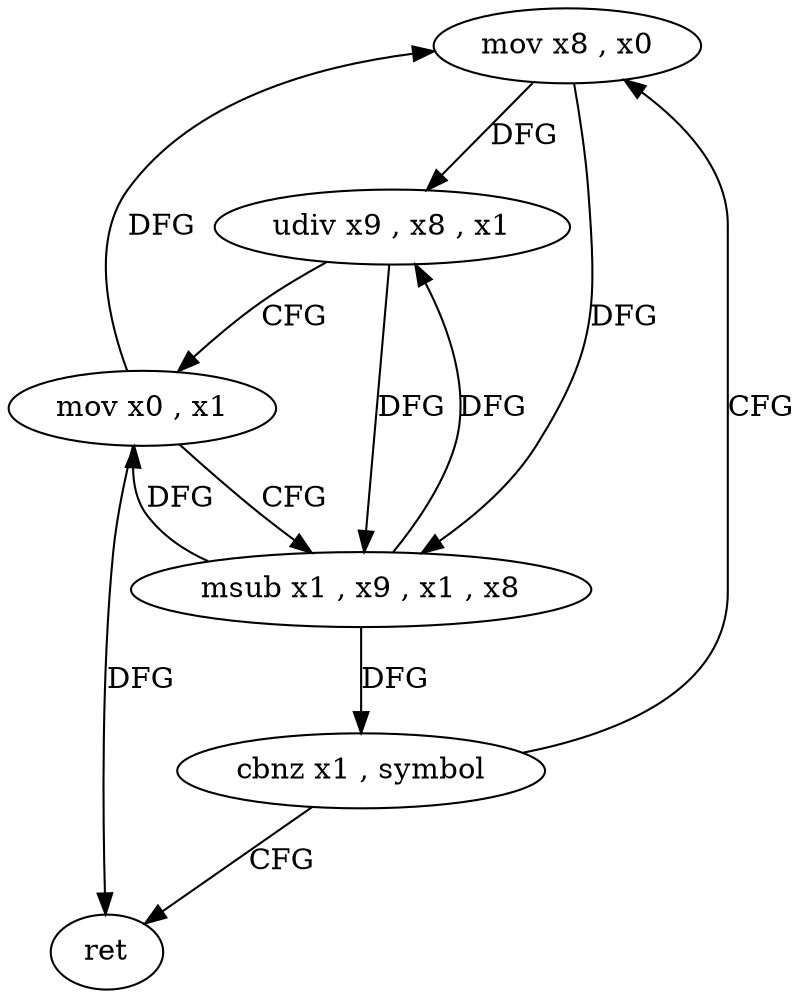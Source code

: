 digraph "func" {
"4211788" [label = "mov x8 , x0" ]
"4211792" [label = "udiv x9 , x8 , x1" ]
"4211796" [label = "mov x0 , x1" ]
"4211800" [label = "msub x1 , x9 , x1 , x8" ]
"4211804" [label = "cbnz x1 , symbol" ]
"4211808" [label = "ret" ]
"4211788" -> "4211792" [ label = "DFG" ]
"4211788" -> "4211800" [ label = "DFG" ]
"4211792" -> "4211796" [ label = "CFG" ]
"4211792" -> "4211800" [ label = "DFG" ]
"4211796" -> "4211800" [ label = "CFG" ]
"4211796" -> "4211788" [ label = "DFG" ]
"4211796" -> "4211808" [ label = "DFG" ]
"4211800" -> "4211804" [ label = "DFG" ]
"4211800" -> "4211792" [ label = "DFG" ]
"4211800" -> "4211796" [ label = "DFG" ]
"4211804" -> "4211788" [ label = "CFG" ]
"4211804" -> "4211808" [ label = "CFG" ]
}
